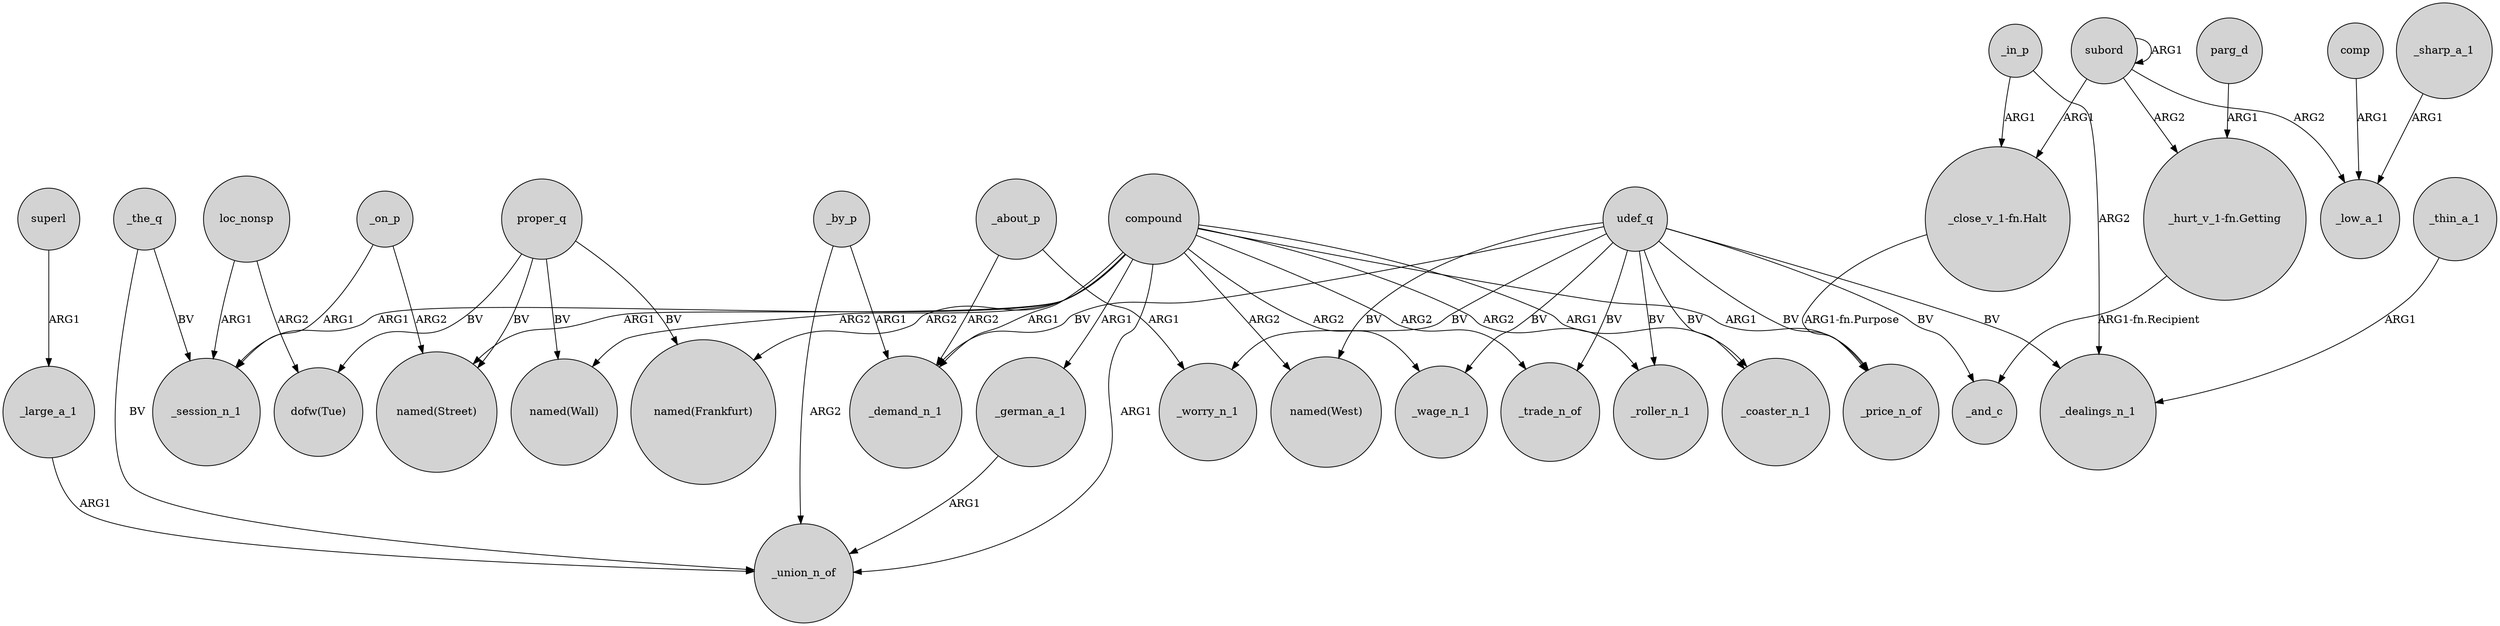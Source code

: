 digraph {
	node [shape=circle style=filled]
	udef_q -> _worry_n_1 [label=BV]
	compound -> _session_n_1 [label=ARG1]
	proper_q -> "named(Frankfurt)" [label=BV]
	_on_p -> _session_n_1 [label=ARG1]
	comp -> _low_a_1 [label=ARG1]
	_by_p -> _union_n_of [label=ARG2]
	subord -> "_hurt_v_1-fn.Getting" [label=ARG2]
	_in_p -> "_close_v_1-fn.Halt" [label=ARG1]
	compound -> _union_n_of [label=ARG1]
	_the_q -> _session_n_1 [label=BV]
	_on_p -> "named(Street)" [label=ARG2]
	udef_q -> _price_n_of [label=BV]
	_about_p -> _worry_n_1 [label=ARG1]
	compound -> "named(Frankfurt)" [label=ARG2]
	subord -> "_close_v_1-fn.Halt" [label=ARG1]
	udef_q -> _and_c [label=BV]
	subord -> subord [label=ARG1]
	udef_q -> _wage_n_1 [label=BV]
	_thin_a_1 -> _dealings_n_1 [label=ARG1]
	udef_q -> _roller_n_1 [label=BV]
	loc_nonsp -> _session_n_1 [label=ARG1]
	compound -> "named(Wall)" [label=ARG2]
	parg_d -> "_hurt_v_1-fn.Getting" [label=ARG1]
	_sharp_a_1 -> _low_a_1 [label=ARG1]
	compound -> "named(West)" [label=ARG2]
	_large_a_1 -> _union_n_of [label=ARG1]
	"_hurt_v_1-fn.Getting" -> _and_c [label="ARG1-fn.Recipient"]
	compound -> "named(Street)" [label=ARG1]
	compound -> _coaster_n_1 [label=ARG1]
	udef_q -> _demand_n_1 [label=BV]
	_the_q -> _union_n_of [label=BV]
	_german_a_1 -> _union_n_of [label=ARG1]
	compound -> _wage_n_1 [label=ARG2]
	udef_q -> _dealings_n_1 [label=BV]
	udef_q -> _coaster_n_1 [label=BV]
	_by_p -> _demand_n_1 [label=ARG1]
	udef_q -> "named(West)" [label=BV]
	_about_p -> _demand_n_1 [label=ARG2]
	compound -> _roller_n_1 [label=ARG2]
	udef_q -> _trade_n_of [label=BV]
	proper_q -> "dofw(Tue)" [label=BV]
	proper_q -> "named(Wall)" [label=BV]
	subord -> _low_a_1 [label=ARG2]
	compound -> _trade_n_of [label=ARG2]
	compound -> _german_a_1 [label=ARG1]
	loc_nonsp -> "dofw(Tue)" [label=ARG2]
	proper_q -> "named(Street)" [label=BV]
	compound -> _demand_n_1 [label=ARG1]
	"_close_v_1-fn.Halt" -> _price_n_of [label="ARG1-fn.Purpose"]
	compound -> _price_n_of [label=ARG1]
	superl -> _large_a_1 [label=ARG1]
	_in_p -> _dealings_n_1 [label=ARG2]
}
